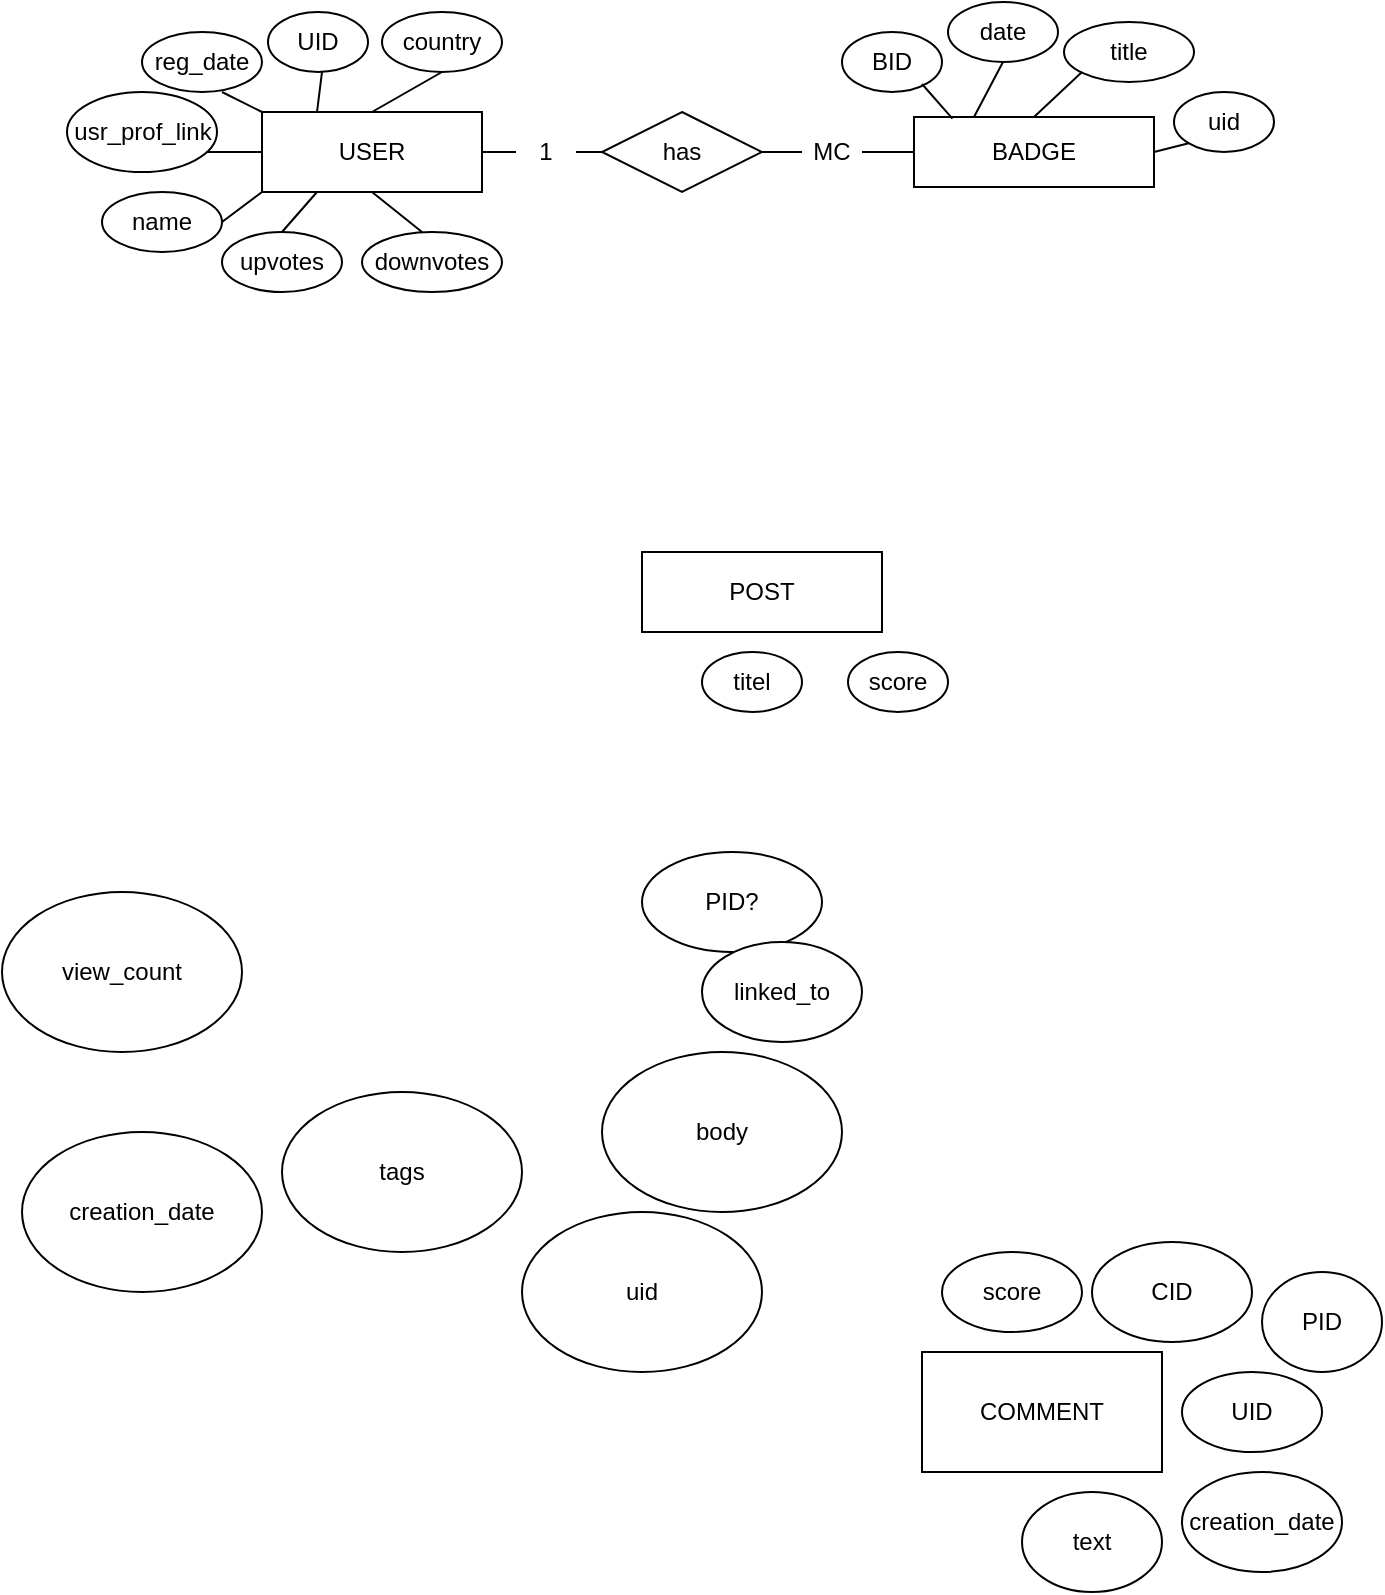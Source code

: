 <mxfile version="26.1.2">
  <diagram id="R2lEEEUBdFMjLlhIrx00" name="Page-1">
    <mxGraphModel dx="1927" dy="1689" grid="1" gridSize="10" guides="1" tooltips="1" connect="1" arrows="1" fold="1" page="1" pageScale="1" pageWidth="850" pageHeight="1100" math="0" shadow="0" extFonts="Permanent Marker^https://fonts.googleapis.com/css?family=Permanent+Marker">
      <root>
        <mxCell id="0" />
        <mxCell id="1" parent="0" />
        <mxCell id="MzXAym6lT5MhWj5hJSEz-1" value="&lt;div&gt;USER&lt;/div&gt;" style="rounded=0;whiteSpace=wrap;html=1;" parent="1" vertex="1">
          <mxGeometry y="30" width="110" height="40" as="geometry" />
        </mxCell>
        <mxCell id="MzXAym6lT5MhWj5hJSEz-2" value="&lt;div&gt;UID&lt;/div&gt;" style="ellipse;whiteSpace=wrap;html=1;" parent="1" vertex="1">
          <mxGeometry x="3" y="-20" width="50" height="30" as="geometry" />
        </mxCell>
        <mxCell id="MzXAym6lT5MhWj5hJSEz-3" value="&lt;div&gt;name&lt;/div&gt;" style="ellipse;whiteSpace=wrap;html=1;" parent="1" vertex="1">
          <mxGeometry x="-80" y="70" width="60" height="30" as="geometry" />
        </mxCell>
        <mxCell id="MzXAym6lT5MhWj5hJSEz-4" value="&lt;div&gt;country&lt;/div&gt;" style="ellipse;whiteSpace=wrap;html=1;" parent="1" vertex="1">
          <mxGeometry x="60" y="-20" width="60" height="30" as="geometry" />
        </mxCell>
        <mxCell id="MzXAym6lT5MhWj5hJSEz-5" value="reg_date" style="ellipse;whiteSpace=wrap;html=1;" parent="1" vertex="1">
          <mxGeometry x="-60" y="-10" width="60" height="30" as="geometry" />
        </mxCell>
        <mxCell id="MzXAym6lT5MhWj5hJSEz-6" value="&lt;div&gt;usr_prof_link&lt;/div&gt;" style="ellipse;whiteSpace=wrap;html=1;" parent="1" vertex="1">
          <mxGeometry x="-97.5" y="20" width="75" height="40" as="geometry" />
        </mxCell>
        <mxCell id="MzXAym6lT5MhWj5hJSEz-7" value="&lt;div&gt;upvotes&lt;/div&gt;" style="ellipse;whiteSpace=wrap;html=1;" parent="1" vertex="1">
          <mxGeometry x="-20" y="90" width="60" height="30" as="geometry" />
        </mxCell>
        <mxCell id="MzXAym6lT5MhWj5hJSEz-8" value="downvotes" style="ellipse;whiteSpace=wrap;html=1;" parent="1" vertex="1">
          <mxGeometry x="50" y="90" width="70" height="30" as="geometry" />
        </mxCell>
        <mxCell id="MzXAym6lT5MhWj5hJSEz-10" value="&lt;div&gt;BADGE&lt;/div&gt;" style="rounded=0;whiteSpace=wrap;html=1;" parent="1" vertex="1">
          <mxGeometry x="326" y="32.5" width="120" height="35" as="geometry" />
        </mxCell>
        <mxCell id="MzXAym6lT5MhWj5hJSEz-11" value="BID" style="ellipse;whiteSpace=wrap;html=1;" parent="1" vertex="1">
          <mxGeometry x="290" y="-10" width="50" height="30" as="geometry" />
        </mxCell>
        <mxCell id="MzXAym6lT5MhWj5hJSEz-12" value="&lt;div&gt;title&lt;/div&gt;" style="ellipse;whiteSpace=wrap;html=1;" parent="1" vertex="1">
          <mxGeometry x="401" y="-15" width="65" height="30" as="geometry" />
        </mxCell>
        <mxCell id="MzXAym6lT5MhWj5hJSEz-13" value="date" style="ellipse;whiteSpace=wrap;html=1;" parent="1" vertex="1">
          <mxGeometry x="343" y="-25" width="55" height="30" as="geometry" />
        </mxCell>
        <mxCell id="MzXAym6lT5MhWj5hJSEz-14" value="uid" style="ellipse;whiteSpace=wrap;html=1;" parent="1" vertex="1">
          <mxGeometry x="456" y="20" width="50" height="30" as="geometry" />
        </mxCell>
        <mxCell id="MzXAym6lT5MhWj5hJSEz-16" value="POST" style="rounded=0;whiteSpace=wrap;html=1;" parent="1" vertex="1">
          <mxGeometry x="190" y="250" width="120" height="40" as="geometry" />
        </mxCell>
        <mxCell id="MzXAym6lT5MhWj5hJSEz-17" value="PID?" style="ellipse;whiteSpace=wrap;html=1;" parent="1" vertex="1">
          <mxGeometry x="190" y="400" width="90" height="50" as="geometry" />
        </mxCell>
        <mxCell id="MzXAym6lT5MhWj5hJSEz-18" value="titel" style="ellipse;whiteSpace=wrap;html=1;" parent="1" vertex="1">
          <mxGeometry x="220" y="300" width="50" height="30" as="geometry" />
        </mxCell>
        <mxCell id="MzXAym6lT5MhWj5hJSEz-19" value="body" style="ellipse;whiteSpace=wrap;html=1;" parent="1" vertex="1">
          <mxGeometry x="170" y="500" width="120" height="80" as="geometry" />
        </mxCell>
        <mxCell id="MzXAym6lT5MhWj5hJSEz-20" value="tags" style="ellipse;whiteSpace=wrap;html=1;" parent="1" vertex="1">
          <mxGeometry x="10" y="520" width="120" height="80" as="geometry" />
        </mxCell>
        <mxCell id="MzXAym6lT5MhWj5hJSEz-21" value="view_count" style="ellipse;whiteSpace=wrap;html=1;" parent="1" vertex="1">
          <mxGeometry x="-130" y="420" width="120" height="80" as="geometry" />
        </mxCell>
        <mxCell id="MzXAym6lT5MhWj5hJSEz-22" value="creation_date" style="ellipse;whiteSpace=wrap;html=1;" parent="1" vertex="1">
          <mxGeometry x="-120" y="540" width="120" height="80" as="geometry" />
        </mxCell>
        <mxCell id="MzXAym6lT5MhWj5hJSEz-23" value="score" style="ellipse;whiteSpace=wrap;html=1;" parent="1" vertex="1">
          <mxGeometry x="293" y="300" width="50" height="30" as="geometry" />
        </mxCell>
        <mxCell id="MzXAym6lT5MhWj5hJSEz-24" value="uid" style="ellipse;whiteSpace=wrap;html=1;" parent="1" vertex="1">
          <mxGeometry x="130" y="580" width="120" height="80" as="geometry" />
        </mxCell>
        <mxCell id="MzXAym6lT5MhWj5hJSEz-25" value="linked_to" style="ellipse;whiteSpace=wrap;html=1;" parent="1" vertex="1">
          <mxGeometry x="220" y="445" width="80" height="50" as="geometry" />
        </mxCell>
        <mxCell id="MzXAym6lT5MhWj5hJSEz-26" value="COMMENT" style="rounded=0;whiteSpace=wrap;html=1;" parent="1" vertex="1">
          <mxGeometry x="330" y="650" width="120" height="60" as="geometry" />
        </mxCell>
        <mxCell id="MzXAym6lT5MhWj5hJSEz-27" value="&lt;div&gt;CID&lt;/div&gt;" style="ellipse;whiteSpace=wrap;html=1;" parent="1" vertex="1">
          <mxGeometry x="415" y="595" width="80" height="50" as="geometry" />
        </mxCell>
        <mxCell id="MzXAym6lT5MhWj5hJSEz-28" value="PID" style="ellipse;whiteSpace=wrap;html=1;" parent="1" vertex="1">
          <mxGeometry x="500" y="610" width="60" height="50" as="geometry" />
        </mxCell>
        <mxCell id="MzXAym6lT5MhWj5hJSEz-29" value="text" style="ellipse;whiteSpace=wrap;html=1;" parent="1" vertex="1">
          <mxGeometry x="380" y="720" width="70" height="50" as="geometry" />
        </mxCell>
        <mxCell id="MzXAym6lT5MhWj5hJSEz-30" value="UID" style="ellipse;whiteSpace=wrap;html=1;" parent="1" vertex="1">
          <mxGeometry x="460" y="660" width="70" height="40" as="geometry" />
        </mxCell>
        <mxCell id="MzXAym6lT5MhWj5hJSEz-31" value="creation_date" style="ellipse;whiteSpace=wrap;html=1;" parent="1" vertex="1">
          <mxGeometry x="460" y="710" width="80" height="50" as="geometry" />
        </mxCell>
        <mxCell id="MzXAym6lT5MhWj5hJSEz-32" value="score" style="ellipse;whiteSpace=wrap;html=1;" parent="1" vertex="1">
          <mxGeometry x="340" y="600" width="70" height="40" as="geometry" />
        </mxCell>
        <mxCell id="yKqKtcvJ76gqDMXew3as-1" value="&lt;div&gt;has&lt;/div&gt;" style="rhombus;whiteSpace=wrap;html=1;" vertex="1" parent="1">
          <mxGeometry x="170" y="30" width="80" height="40" as="geometry" />
        </mxCell>
        <mxCell id="yKqKtcvJ76gqDMXew3as-2" value="" style="endArrow=none;html=1;rounded=0;entryX=1;entryY=0.5;entryDx=0;entryDy=0;exitX=0;exitY=0.5;exitDx=0;exitDy=0;" edge="1" parent="1" source="yKqKtcvJ76gqDMXew3as-22" target="MzXAym6lT5MhWj5hJSEz-1">
          <mxGeometry width="50" height="50" relative="1" as="geometry">
            <mxPoint x="330" y="160" as="sourcePoint" />
            <mxPoint x="380" y="110" as="targetPoint" />
          </mxGeometry>
        </mxCell>
        <mxCell id="yKqKtcvJ76gqDMXew3as-5" value="" style="endArrow=none;html=1;rounded=0;entryX=0;entryY=0.5;entryDx=0;entryDy=0;" edge="1" parent="1" source="yKqKtcvJ76gqDMXew3as-19" target="MzXAym6lT5MhWj5hJSEz-10">
          <mxGeometry width="50" height="50" relative="1" as="geometry">
            <mxPoint x="250" y="50" as="sourcePoint" />
            <mxPoint x="300" as="targetPoint" />
          </mxGeometry>
        </mxCell>
        <mxCell id="yKqKtcvJ76gqDMXew3as-6" value="" style="endArrow=none;html=1;rounded=0;exitX=0.5;exitY=0;exitDx=0;exitDy=0;entryX=0.5;entryY=1;entryDx=0;entryDy=0;" edge="1" parent="1" source="MzXAym6lT5MhWj5hJSEz-1" target="MzXAym6lT5MhWj5hJSEz-4">
          <mxGeometry width="50" height="50" relative="1" as="geometry">
            <mxPoint x="60" y="30" as="sourcePoint" />
            <mxPoint x="110" y="-20" as="targetPoint" />
          </mxGeometry>
        </mxCell>
        <mxCell id="yKqKtcvJ76gqDMXew3as-8" value="" style="endArrow=none;html=1;rounded=0;entryX=0.5;entryY=1;entryDx=0;entryDy=0;" edge="1" parent="1" target="MzXAym6lT5MhWj5hJSEz-1">
          <mxGeometry width="50" height="50" relative="1" as="geometry">
            <mxPoint x="80" y="90" as="sourcePoint" />
            <mxPoint x="130" y="40" as="targetPoint" />
          </mxGeometry>
        </mxCell>
        <mxCell id="yKqKtcvJ76gqDMXew3as-10" value="" style="endArrow=none;html=1;rounded=0;entryX=0;entryY=1;entryDx=0;entryDy=0;exitX=1;exitY=0.5;exitDx=0;exitDy=0;" edge="1" parent="1" source="MzXAym6lT5MhWj5hJSEz-3" target="MzXAym6lT5MhWj5hJSEz-1">
          <mxGeometry width="50" height="50" relative="1" as="geometry">
            <mxPoint x="-20" y="90" as="sourcePoint" />
            <mxPoint x="30" y="40" as="targetPoint" />
          </mxGeometry>
        </mxCell>
        <mxCell id="yKqKtcvJ76gqDMXew3as-11" value="" style="endArrow=none;html=1;rounded=0;exitX=0.5;exitY=0;exitDx=0;exitDy=0;entryX=0.25;entryY=1;entryDx=0;entryDy=0;" edge="1" parent="1" source="MzXAym6lT5MhWj5hJSEz-7" target="MzXAym6lT5MhWj5hJSEz-1">
          <mxGeometry width="50" height="50" relative="1" as="geometry">
            <mxPoint x="330" y="160" as="sourcePoint" />
            <mxPoint x="380" y="110" as="targetPoint" />
          </mxGeometry>
        </mxCell>
        <mxCell id="yKqKtcvJ76gqDMXew3as-12" value="" style="endArrow=none;html=1;rounded=0;" edge="1" parent="1">
          <mxGeometry width="50" height="50" relative="1" as="geometry">
            <mxPoint x="-28" y="50" as="sourcePoint" />
            <mxPoint y="50" as="targetPoint" />
          </mxGeometry>
        </mxCell>
        <mxCell id="yKqKtcvJ76gqDMXew3as-13" value="" style="endArrow=none;html=1;rounded=0;entryX=0.25;entryY=0;entryDx=0;entryDy=0;" edge="1" parent="1" target="MzXAym6lT5MhWj5hJSEz-1">
          <mxGeometry width="50" height="50" relative="1" as="geometry">
            <mxPoint x="30" y="10" as="sourcePoint" />
            <mxPoint x="80" y="-40" as="targetPoint" />
          </mxGeometry>
        </mxCell>
        <mxCell id="yKqKtcvJ76gqDMXew3as-14" value="" style="endArrow=none;html=1;rounded=0;entryX=0;entryY=0;entryDx=0;entryDy=0;" edge="1" parent="1" target="MzXAym6lT5MhWj5hJSEz-1">
          <mxGeometry width="50" height="50" relative="1" as="geometry">
            <mxPoint x="-20" y="20" as="sourcePoint" />
            <mxPoint x="30" y="-30" as="targetPoint" />
          </mxGeometry>
        </mxCell>
        <mxCell id="yKqKtcvJ76gqDMXew3as-16" value="" style="endArrow=none;html=1;rounded=0;exitX=0.5;exitY=0;exitDx=0;exitDy=0;" edge="1" parent="1" source="MzXAym6lT5MhWj5hJSEz-10">
          <mxGeometry width="50" height="50" relative="1" as="geometry">
            <mxPoint x="360" y="60" as="sourcePoint" />
            <mxPoint x="410" y="10" as="targetPoint" />
          </mxGeometry>
        </mxCell>
        <mxCell id="yKqKtcvJ76gqDMXew3as-18" value="" style="endArrow=none;html=1;rounded=0;entryX=0.5;entryY=1;entryDx=0;entryDy=0;exitX=0.25;exitY=0;exitDx=0;exitDy=0;" edge="1" parent="1" source="MzXAym6lT5MhWj5hJSEz-10" target="MzXAym6lT5MhWj5hJSEz-13">
          <mxGeometry width="50" height="50" relative="1" as="geometry">
            <mxPoint x="370" y="30" as="sourcePoint" />
            <mxPoint x="410" y="-10" as="targetPoint" />
          </mxGeometry>
        </mxCell>
        <mxCell id="yKqKtcvJ76gqDMXew3as-21" value="" style="endArrow=none;html=1;rounded=0;entryX=0;entryY=0.5;entryDx=0;entryDy=0;" edge="1" parent="1" target="yKqKtcvJ76gqDMXew3as-19">
          <mxGeometry width="50" height="50" relative="1" as="geometry">
            <mxPoint x="250" y="50" as="sourcePoint" />
            <mxPoint x="326" y="50" as="targetPoint" />
          </mxGeometry>
        </mxCell>
        <mxCell id="yKqKtcvJ76gqDMXew3as-19" value="MC" style="text;html=1;align=center;verticalAlign=middle;whiteSpace=wrap;rounded=0;fillColor=default;fillStyle=solid;" vertex="1" parent="1">
          <mxGeometry x="270" y="45" width="30" height="10" as="geometry" />
        </mxCell>
        <mxCell id="yKqKtcvJ76gqDMXew3as-23" value="" style="endArrow=none;html=1;rounded=0;entryX=1;entryY=0.5;entryDx=0;entryDy=0;exitX=0;exitY=0.5;exitDx=0;exitDy=0;" edge="1" parent="1" source="yKqKtcvJ76gqDMXew3as-1" target="yKqKtcvJ76gqDMXew3as-22">
          <mxGeometry width="50" height="50" relative="1" as="geometry">
            <mxPoint x="170" y="50" as="sourcePoint" />
            <mxPoint x="110" y="50" as="targetPoint" />
          </mxGeometry>
        </mxCell>
        <mxCell id="yKqKtcvJ76gqDMXew3as-22" value="1" style="text;html=1;align=center;verticalAlign=middle;whiteSpace=wrap;rounded=0;fillColor=default;fillStyle=solid;" vertex="1" parent="1">
          <mxGeometry x="127" y="45" width="30" height="10" as="geometry" />
        </mxCell>
        <mxCell id="yKqKtcvJ76gqDMXew3as-25" value="" style="endArrow=none;html=1;rounded=0;exitX=1;exitY=0.5;exitDx=0;exitDy=0;entryX=0;entryY=1;entryDx=0;entryDy=0;" edge="1" parent="1" source="MzXAym6lT5MhWj5hJSEz-10" target="MzXAym6lT5MhWj5hJSEz-14">
          <mxGeometry width="50" height="50" relative="1" as="geometry">
            <mxPoint x="420" y="90" as="sourcePoint" />
            <mxPoint x="470" y="40" as="targetPoint" />
          </mxGeometry>
        </mxCell>
        <mxCell id="yKqKtcvJ76gqDMXew3as-27" value="" style="endArrow=none;html=1;rounded=0;exitX=0.077;exitY=0.078;exitDx=0;exitDy=0;exitPerimeter=0;" edge="1" parent="1">
          <mxGeometry width="50" height="50" relative="1" as="geometry">
            <mxPoint x="345.24" y="33.34" as="sourcePoint" />
            <mxPoint x="330" y="16" as="targetPoint" />
          </mxGeometry>
        </mxCell>
      </root>
    </mxGraphModel>
  </diagram>
</mxfile>
